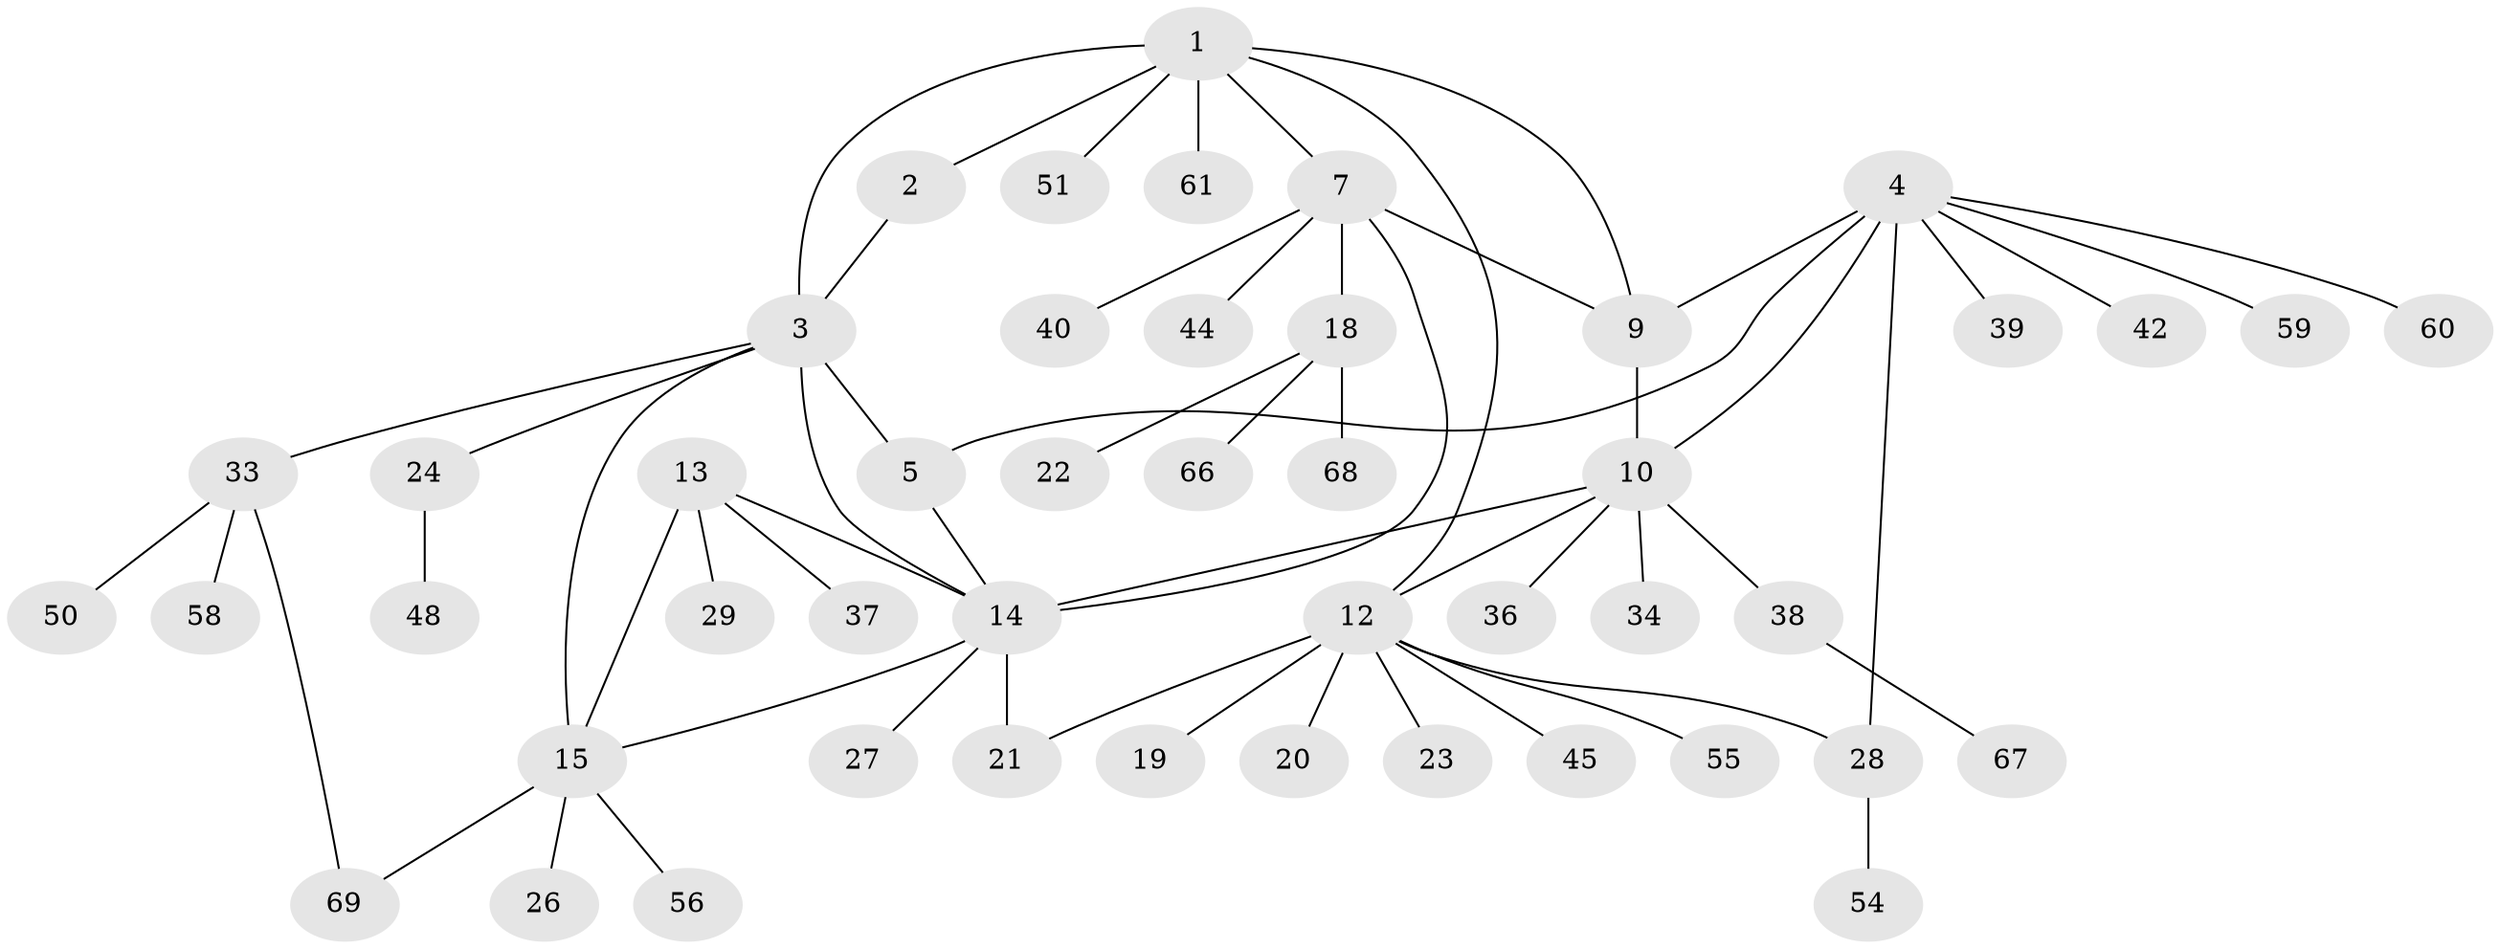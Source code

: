 // original degree distribution, {4: 0.057971014492753624, 3: 0.043478260869565216, 8: 0.028985507246376812, 7: 0.043478260869565216, 5: 0.07246376811594203, 6: 0.014492753623188406, 11: 0.014492753623188406, 1: 0.5507246376811594, 2: 0.17391304347826086}
// Generated by graph-tools (version 1.1) at 2025/42/03/06/25 10:42:13]
// undirected, 47 vertices, 59 edges
graph export_dot {
graph [start="1"]
  node [color=gray90,style=filled];
  1 [super="+8"];
  2 [super="+62"];
  3 [super="+46"];
  4 [super="+6"];
  5 [super="+35"];
  7 [super="+32"];
  9;
  10 [super="+11"];
  12 [super="+16"];
  13 [super="+31"];
  14 [super="+17"];
  15 [super="+30"];
  18 [super="+25"];
  19;
  20;
  21;
  22;
  23 [super="+65"];
  24 [super="+41"];
  26;
  27;
  28 [super="+57"];
  29;
  33 [super="+52"];
  34;
  36;
  37 [super="+43"];
  38 [super="+64"];
  39 [super="+49"];
  40 [super="+47"];
  42;
  44;
  45;
  48;
  50 [super="+53"];
  51;
  54;
  55;
  56;
  58;
  59;
  60 [super="+63"];
  61;
  66;
  67;
  68;
  69;
  1 -- 2;
  1 -- 3;
  1 -- 12;
  1 -- 51;
  1 -- 7;
  1 -- 9;
  1 -- 61;
  2 -- 3;
  3 -- 5;
  3 -- 15;
  3 -- 24;
  3 -- 33;
  3 -- 14;
  4 -- 5 [weight=2];
  4 -- 9;
  4 -- 28;
  4 -- 39;
  4 -- 59;
  4 -- 60;
  4 -- 42;
  4 -- 10;
  5 -- 14;
  7 -- 9;
  7 -- 14;
  7 -- 18;
  7 -- 40;
  7 -- 44;
  9 -- 10;
  10 -- 12 [weight=2];
  10 -- 38;
  10 -- 34;
  10 -- 36;
  10 -- 14;
  12 -- 19;
  12 -- 20;
  12 -- 21;
  12 -- 23;
  12 -- 28;
  12 -- 45;
  12 -- 55;
  13 -- 14;
  13 -- 15;
  13 -- 29;
  13 -- 37;
  14 -- 15;
  14 -- 21;
  14 -- 27;
  15 -- 26;
  15 -- 56;
  15 -- 69;
  18 -- 22;
  18 -- 66;
  18 -- 68;
  24 -- 48;
  28 -- 54;
  33 -- 50;
  33 -- 58;
  33 -- 69;
  38 -- 67;
}
